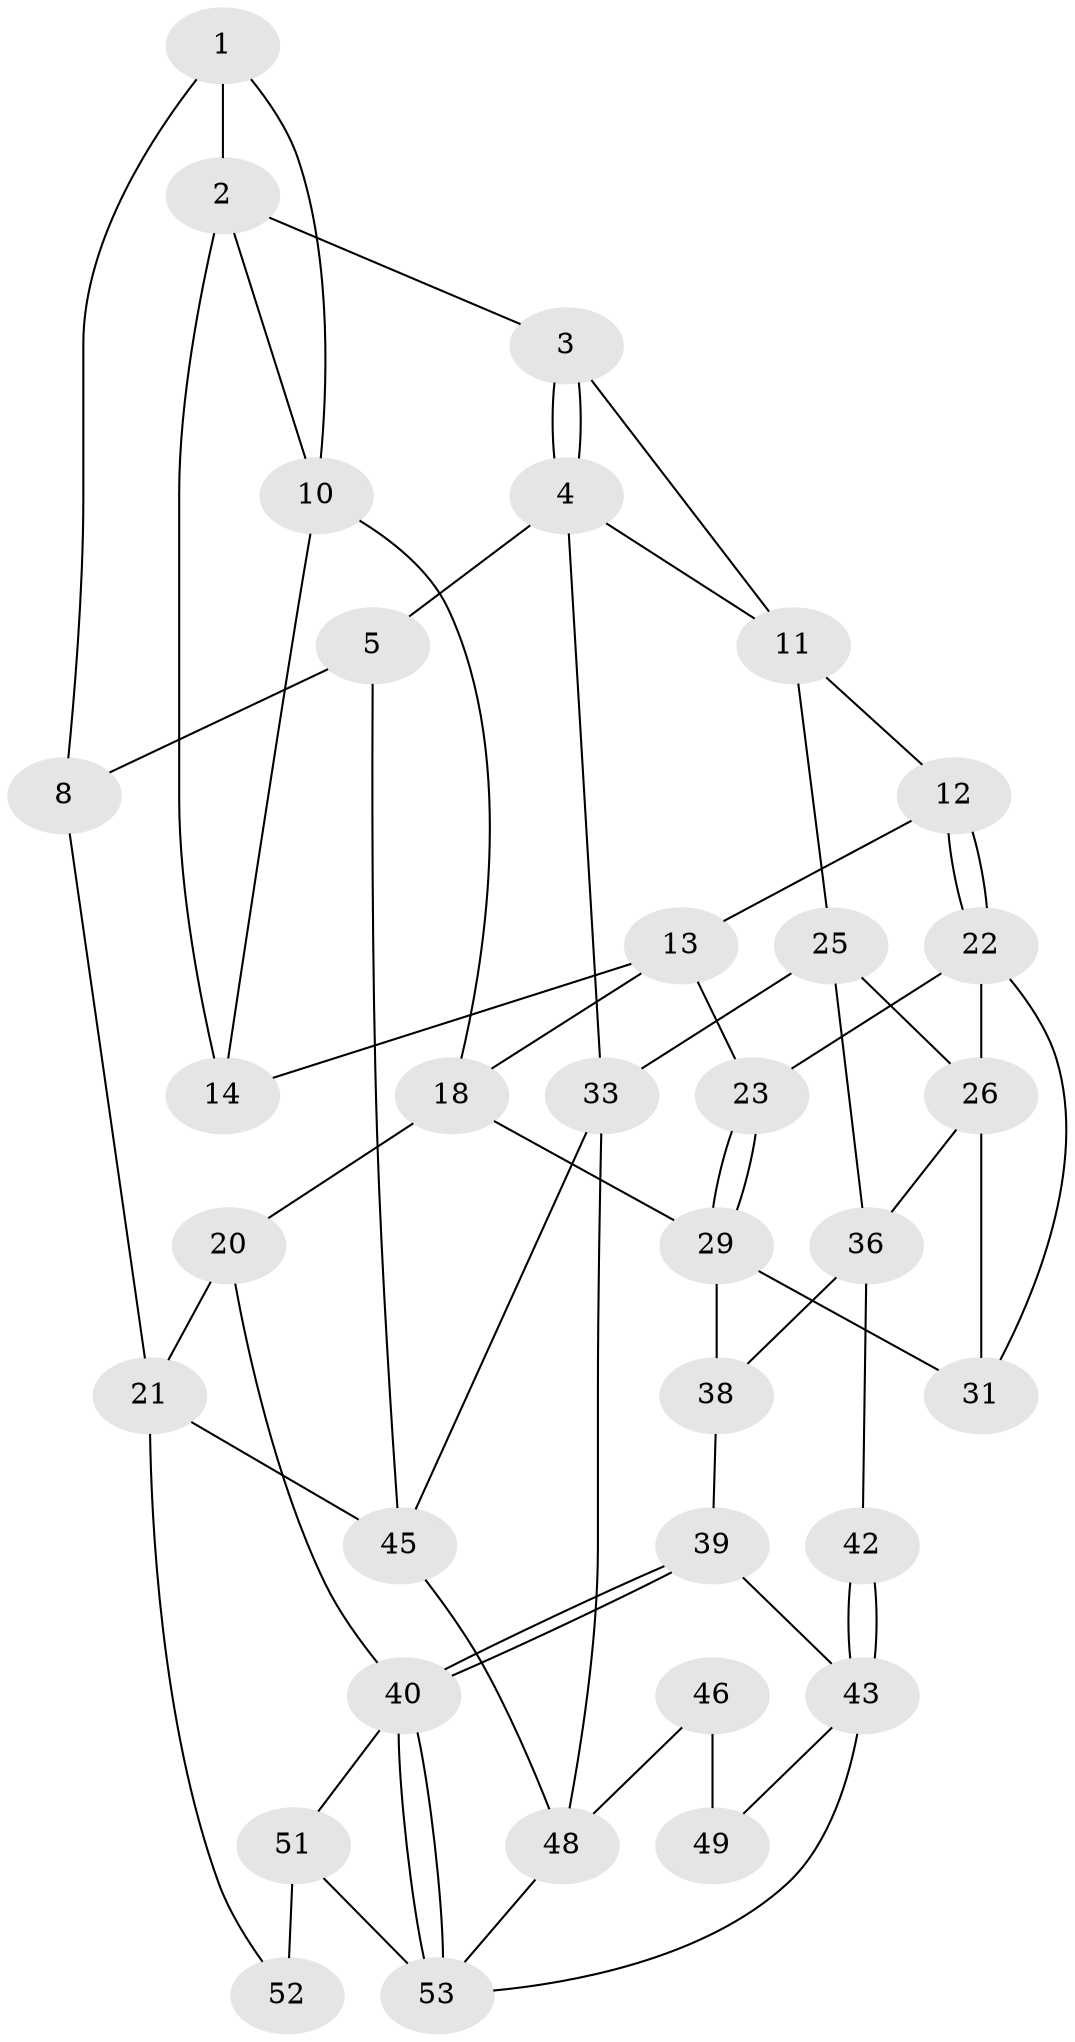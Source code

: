 // Generated by graph-tools (version 1.1) at 2025/52/02/27/25 19:52:42]
// undirected, 34 vertices, 64 edges
graph export_dot {
graph [start="1"]
  node [color=gray90,style=filled];
  1 [pos="+0.25524844244971084+0",super="+7"];
  2 [pos="+0.5292826319094281+0",super="+9"];
  3 [pos="+0.6291547114848073+0"];
  4 [pos="+1+0",super="+28"];
  5 [pos="+0+0",super="+6"];
  8 [pos="+0.0974038650974698+0.1700038124675404",super="+15"];
  10 [pos="+0.23153199577255162+0.19097150236554972",super="+16"];
  11 [pos="+0.7526304862815669+0.15127707760822612",super="+24"];
  12 [pos="+0.7302296466228689+0.17350958005363176"];
  13 [pos="+0.5129700595537753+0.21854810413629364",super="+17"];
  14 [pos="+0.4556533062715821+0.17655600100862417"];
  18 [pos="+0.28685035269462594+0.3893868781352604",super="+19"];
  20 [pos="+0.21538322593717724+0.517787975130928"];
  21 [pos="+0+0.4579060771252356",super="+44"];
  22 [pos="+0.6174950106978779+0.31965857060518194",super="+27"];
  23 [pos="+0.6173894957929859+0.3196652010598305"];
  25 [pos="+0.8748176806750757+0.43422837486479465",super="+35"];
  26 [pos="+0.8021761100617366+0.47285947496855185",super="+32"];
  29 [pos="+0.4280744828545884+0.498411398662871",super="+30"];
  31 [pos="+0.5793027181144416+0.4990297564266469"];
  33 [pos="+1+1",super="+34"];
  36 [pos="+0.7205090866430323+0.6632505923027684",super="+37"];
  38 [pos="+0.5142543795310337+0.6369353513549714"];
  39 [pos="+0.5113810756612636+0.6658044200803975"];
  40 [pos="+0.44067003183478703+0.7927748358843658",super="+41"];
  42 [pos="+0.608125450145728+0.7452423070801776"];
  43 [pos="+0.5559222081184861+0.7790782563027121",super="+50"];
  45 [pos="+0+1"];
  46 [pos="+0.6199693867412529+0.7803816360006266",super="+47"];
  48 [pos="+0.9001359567214445+1",super="+56"];
  49 [pos="+0.6030681105756512+0.9144320002246394"];
  51 [pos="+0.19656726468268207+0.7341266970427163",super="+55"];
  52 [pos="+0+0.812426915313829"];
  53 [pos="+0.46071297257988064+0.836661538072874",super="+54"];
  1 -- 2;
  1 -- 8;
  1 -- 10;
  2 -- 3;
  2 -- 10;
  2 -- 14;
  3 -- 4;
  3 -- 4;
  3 -- 11;
  4 -- 5;
  4 -- 33 [weight=2];
  4 -- 11;
  5 -- 45;
  5 -- 8 [weight=2];
  8 -- 21;
  10 -- 18;
  10 -- 14;
  11 -- 12;
  11 -- 25;
  12 -- 13;
  12 -- 22;
  12 -- 22;
  13 -- 14;
  13 -- 18;
  13 -- 23;
  18 -- 20;
  18 -- 29;
  20 -- 21;
  20 -- 40;
  21 -- 45;
  21 -- 52;
  22 -- 23;
  22 -- 26;
  22 -- 31;
  23 -- 29;
  23 -- 29;
  25 -- 26;
  25 -- 36;
  25 -- 33;
  26 -- 36;
  26 -- 31;
  29 -- 31;
  29 -- 38;
  33 -- 45;
  33 -- 48;
  36 -- 42;
  36 -- 38;
  38 -- 39;
  39 -- 40;
  39 -- 40;
  39 -- 43;
  40 -- 53;
  40 -- 53;
  40 -- 51;
  42 -- 43;
  42 -- 43;
  43 -- 49;
  43 -- 53;
  45 -- 48;
  46 -- 49 [weight=2];
  46 -- 48;
  48 -- 53;
  51 -- 52 [weight=2];
  51 -- 53;
}
